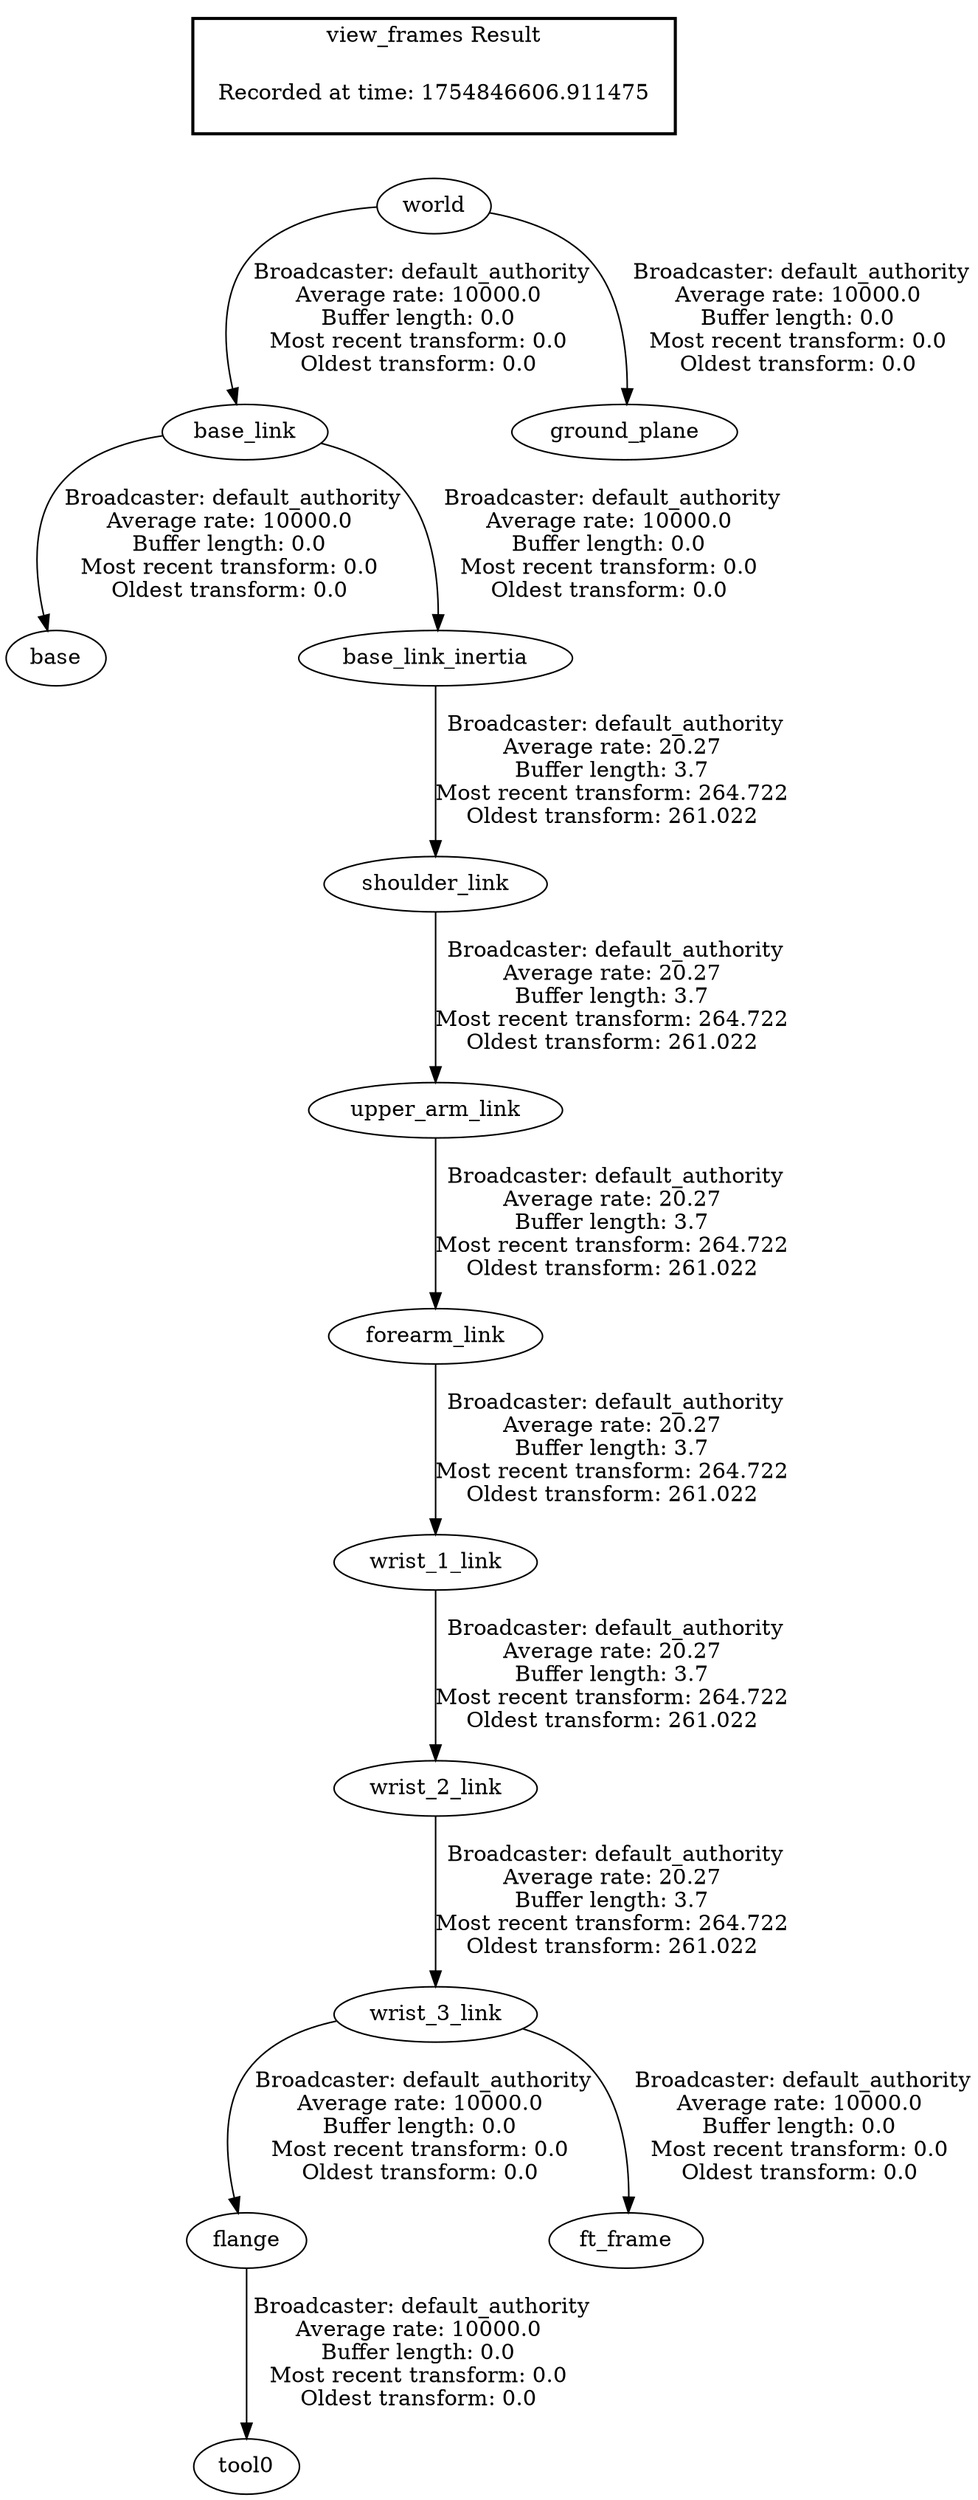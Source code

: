 digraph G {
"world" -> "base_link"[label=" Broadcaster: default_authority\nAverage rate: 10000.0\nBuffer length: 0.0\nMost recent transform: 0.0\nOldest transform: 0.0\n"];
"base_link" -> "base"[label=" Broadcaster: default_authority\nAverage rate: 10000.0\nBuffer length: 0.0\nMost recent transform: 0.0\nOldest transform: 0.0\n"];
"base_link" -> "base_link_inertia"[label=" Broadcaster: default_authority\nAverage rate: 10000.0\nBuffer length: 0.0\nMost recent transform: 0.0\nOldest transform: 0.0\n"];
"flange" -> "tool0"[label=" Broadcaster: default_authority\nAverage rate: 10000.0\nBuffer length: 0.0\nMost recent transform: 0.0\nOldest transform: 0.0\n"];
"wrist_3_link" -> "flange"[label=" Broadcaster: default_authority\nAverage rate: 10000.0\nBuffer length: 0.0\nMost recent transform: 0.0\nOldest transform: 0.0\n"];
"world" -> "ground_plane"[label=" Broadcaster: default_authority\nAverage rate: 10000.0\nBuffer length: 0.0\nMost recent transform: 0.0\nOldest transform: 0.0\n"];
"wrist_2_link" -> "wrist_3_link"[label=" Broadcaster: default_authority\nAverage rate: 20.27\nBuffer length: 3.7\nMost recent transform: 264.722\nOldest transform: 261.022\n"];
"wrist_3_link" -> "ft_frame"[label=" Broadcaster: default_authority\nAverage rate: 10000.0\nBuffer length: 0.0\nMost recent transform: 0.0\nOldest transform: 0.0\n"];
"upper_arm_link" -> "forearm_link"[label=" Broadcaster: default_authority\nAverage rate: 20.27\nBuffer length: 3.7\nMost recent transform: 264.722\nOldest transform: 261.022\n"];
"shoulder_link" -> "upper_arm_link"[label=" Broadcaster: default_authority\nAverage rate: 20.27\nBuffer length: 3.7\nMost recent transform: 264.722\nOldest transform: 261.022\n"];
"base_link_inertia" -> "shoulder_link"[label=" Broadcaster: default_authority\nAverage rate: 20.27\nBuffer length: 3.7\nMost recent transform: 264.722\nOldest transform: 261.022\n"];
"forearm_link" -> "wrist_1_link"[label=" Broadcaster: default_authority\nAverage rate: 20.27\nBuffer length: 3.7\nMost recent transform: 264.722\nOldest transform: 261.022\n"];
"wrist_1_link" -> "wrist_2_link"[label=" Broadcaster: default_authority\nAverage rate: 20.27\nBuffer length: 3.7\nMost recent transform: 264.722\nOldest transform: 261.022\n"];
edge [style=invis];
 subgraph cluster_legend { style=bold; color=black; label ="view_frames Result";
"Recorded at time: 1754846606.911475"[ shape=plaintext ] ;
}->"world";
}